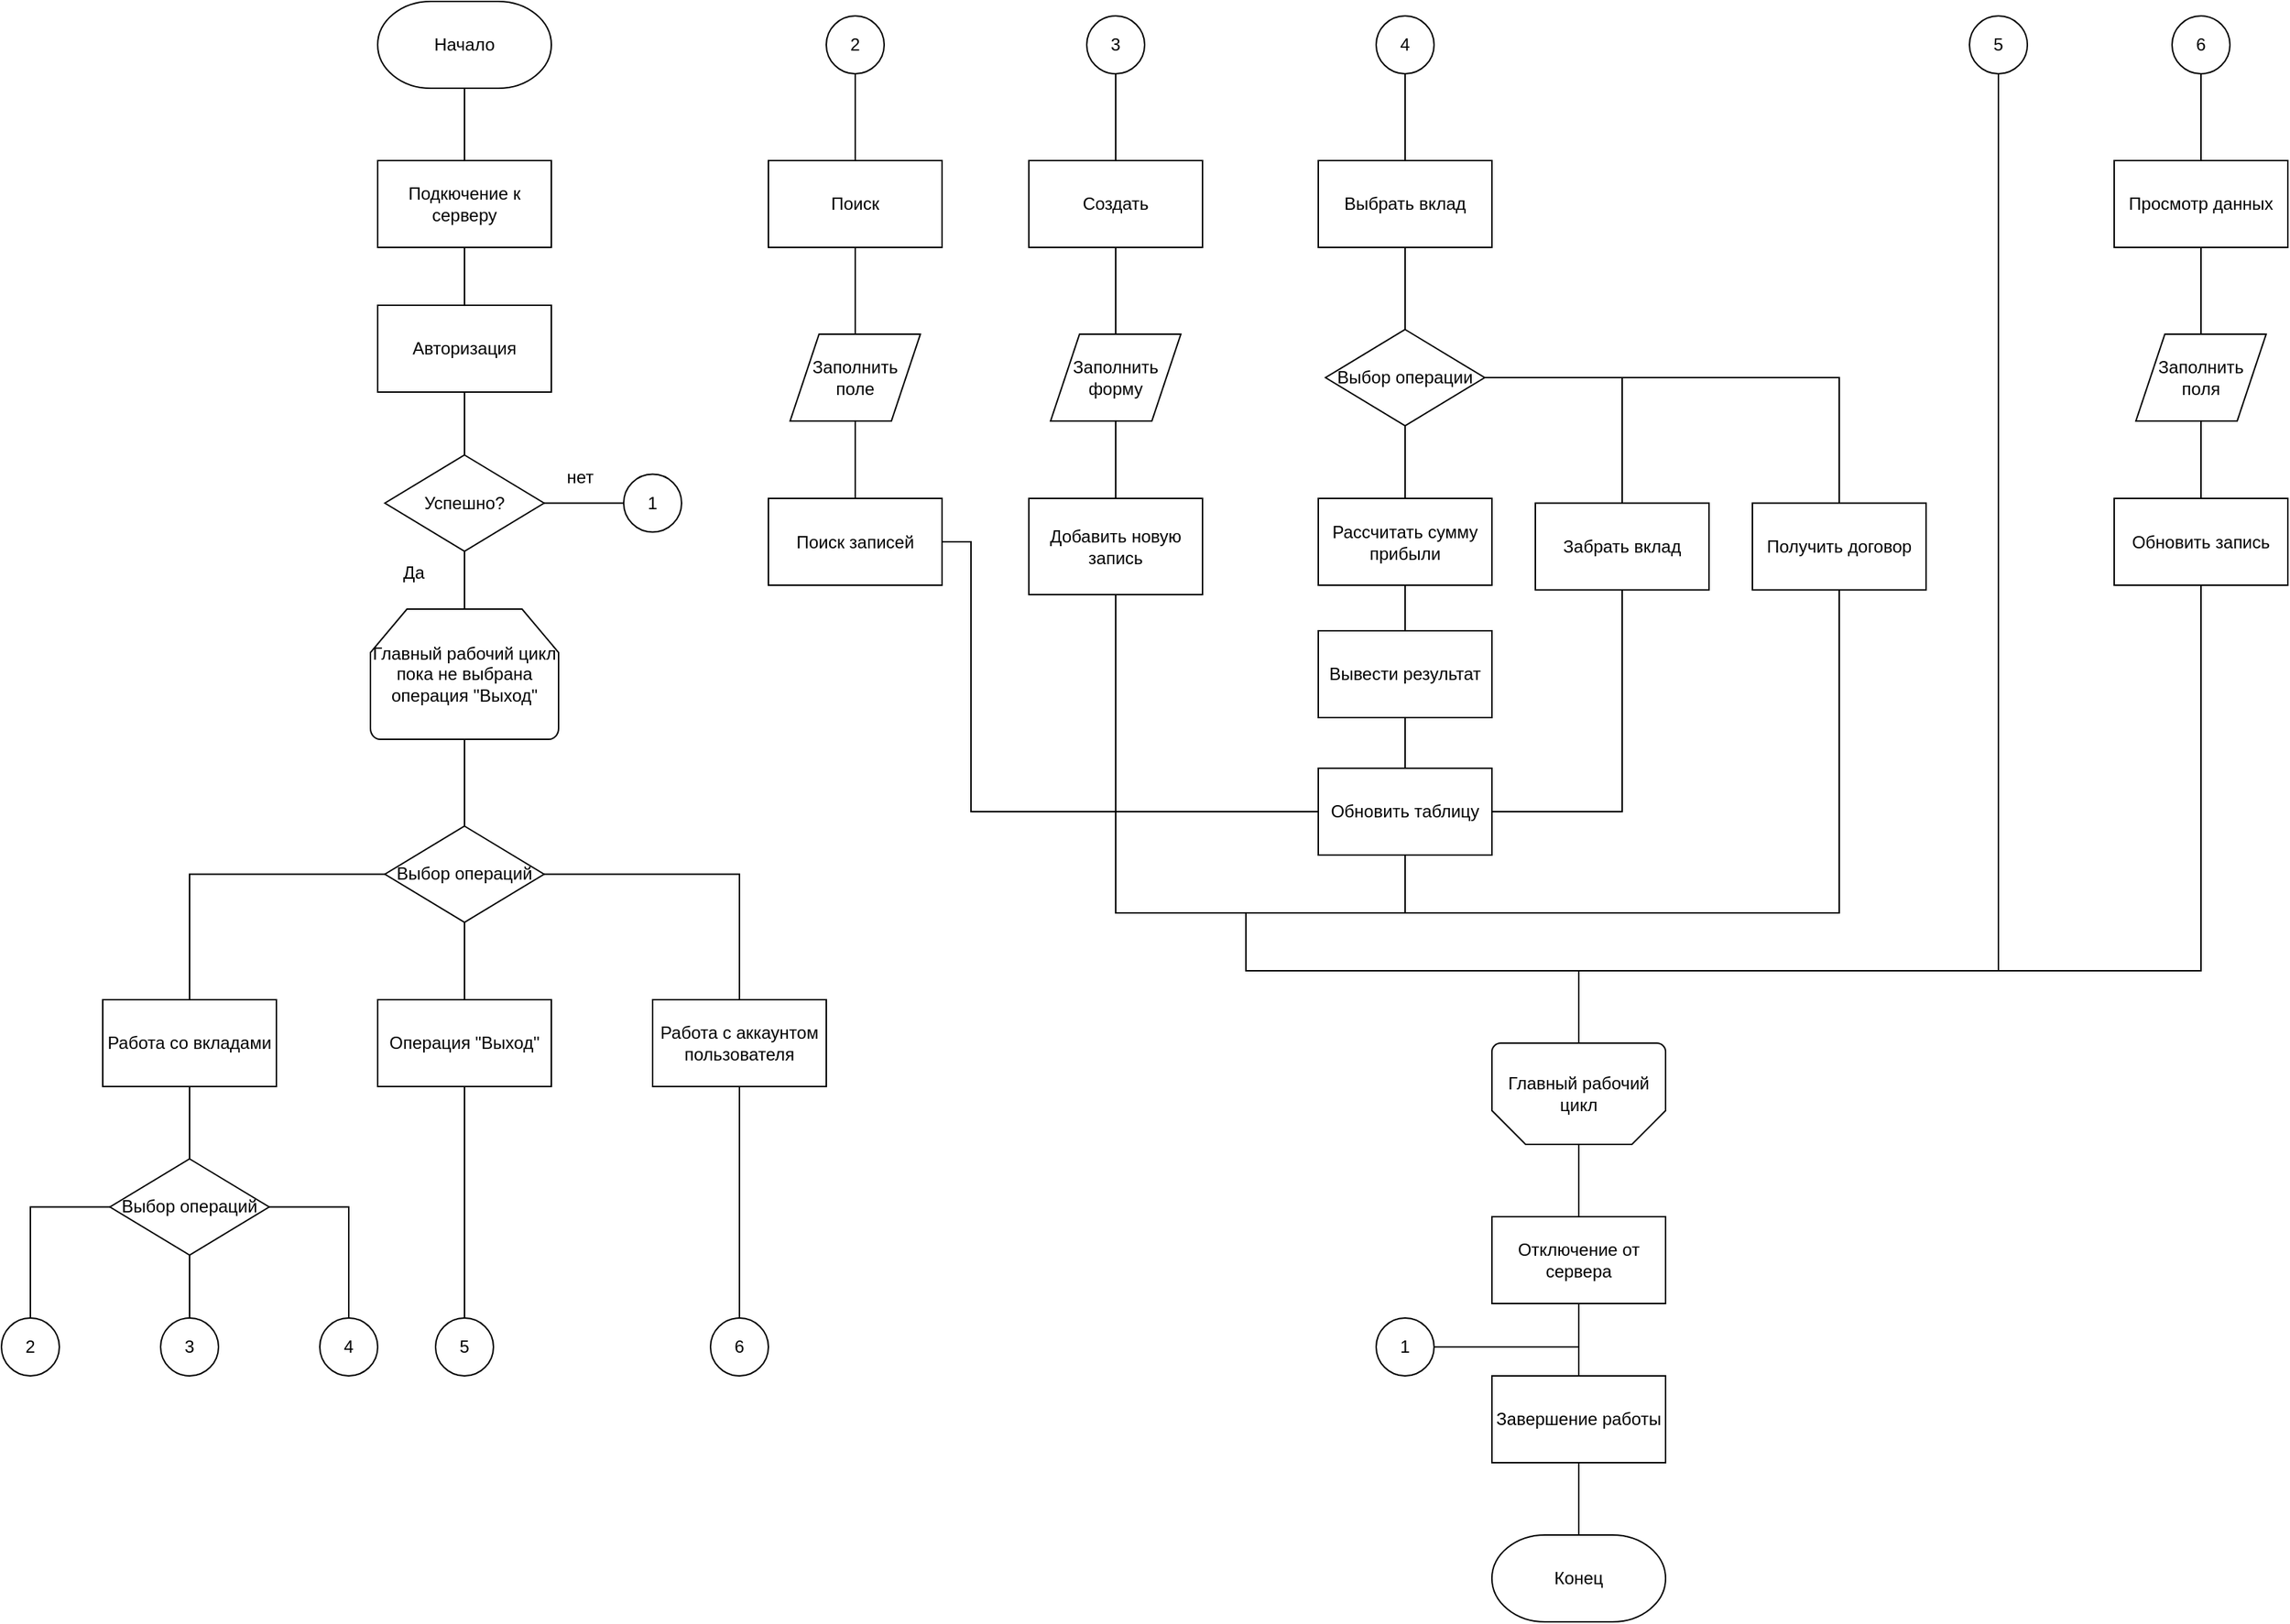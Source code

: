 <mxfile version="15.7.3" type="device"><diagram id="pe-Z2lfPlwmbZXdB4k7I" name="Страница 1"><mxGraphModel dx="3908" dy="2456" grid="1" gridSize="10" guides="1" tooltips="1" connect="1" arrows="1" fold="1" page="1" pageScale="1" pageWidth="1654" pageHeight="1169" math="0" shadow="0"><root><mxCell id="0"/><mxCell id="1" parent="0"/><mxCell id="pUmPB44v5K25WjkMIsl5-36" style="edgeStyle=orthogonalEdgeStyle;rounded=0;orthogonalLoop=1;jettySize=auto;html=1;entryX=0.5;entryY=0;entryDx=0;entryDy=0;endArrow=none;endFill=0;" edge="1" parent="1" source="pUmPB44v5K25WjkMIsl5-16" target="pUmPB44v5K25WjkMIsl5-17"><mxGeometry relative="1" as="geometry"/></mxCell><mxCell id="pUmPB44v5K25WjkMIsl5-16" value="Начало" style="strokeWidth=1;html=1;shape=mxgraph.flowchart.terminator;whiteSpace=wrap;" vertex="1" parent="1"><mxGeometry x="290" y="20" width="120" height="60" as="geometry"/></mxCell><mxCell id="pUmPB44v5K25WjkMIsl5-37" style="edgeStyle=orthogonalEdgeStyle;rounded=0;orthogonalLoop=1;jettySize=auto;html=1;entryX=0.5;entryY=0;entryDx=0;entryDy=0;endArrow=none;endFill=0;" edge="1" parent="1" source="pUmPB44v5K25WjkMIsl5-17" target="pUmPB44v5K25WjkMIsl5-18"><mxGeometry relative="1" as="geometry"/></mxCell><mxCell id="pUmPB44v5K25WjkMIsl5-17" value="Подкючение к серверу" style="rounded=0;whiteSpace=wrap;html=1;" vertex="1" parent="1"><mxGeometry x="290" y="130" width="120" height="60" as="geometry"/></mxCell><mxCell id="pUmPB44v5K25WjkMIsl5-38" style="edgeStyle=orthogonalEdgeStyle;rounded=0;orthogonalLoop=1;jettySize=auto;html=1;entryX=0.5;entryY=0;entryDx=0;entryDy=0;endArrow=none;endFill=0;" edge="1" parent="1" source="pUmPB44v5K25WjkMIsl5-18" target="pUmPB44v5K25WjkMIsl5-19"><mxGeometry relative="1" as="geometry"/></mxCell><mxCell id="pUmPB44v5K25WjkMIsl5-18" value="Авторизация" style="rounded=0;whiteSpace=wrap;html=1;" vertex="1" parent="1"><mxGeometry x="290" y="230" width="120" height="60" as="geometry"/></mxCell><mxCell id="pUmPB44v5K25WjkMIsl5-39" style="edgeStyle=orthogonalEdgeStyle;rounded=0;orthogonalLoop=1;jettySize=auto;html=1;entryX=0.5;entryY=0;entryDx=0;entryDy=0;entryPerimeter=0;endArrow=none;endFill=0;" edge="1" parent="1" source="pUmPB44v5K25WjkMIsl5-19" target="pUmPB44v5K25WjkMIsl5-25"><mxGeometry relative="1" as="geometry"/></mxCell><mxCell id="pUmPB44v5K25WjkMIsl5-19" value="Успешно?" style="rhombus;whiteSpace=wrap;html=1;strokeWidth=1;" vertex="1" parent="1"><mxGeometry x="295" y="333.5" width="110" height="66.5" as="geometry"/></mxCell><mxCell id="pUmPB44v5K25WjkMIsl5-23" value="1" style="ellipse;whiteSpace=wrap;html=1;aspect=fixed;strokeWidth=1;" vertex="1" parent="1"><mxGeometry x="460" y="346.75" width="40" height="40" as="geometry"/></mxCell><mxCell id="pUmPB44v5K25WjkMIsl5-24" value="" style="endArrow=none;html=1;rounded=0;entryX=0;entryY=0.5;entryDx=0;entryDy=0;exitX=1;exitY=0.5;exitDx=0;exitDy=0;" edge="1" parent="1" source="pUmPB44v5K25WjkMIsl5-19" target="pUmPB44v5K25WjkMIsl5-23"><mxGeometry width="50" height="50" relative="1" as="geometry"><mxPoint x="440" y="280" as="sourcePoint"/><mxPoint x="490" y="230" as="targetPoint"/></mxGeometry></mxCell><mxCell id="pUmPB44v5K25WjkMIsl5-40" style="edgeStyle=orthogonalEdgeStyle;rounded=0;orthogonalLoop=1;jettySize=auto;html=1;entryX=0.5;entryY=0;entryDx=0;entryDy=0;endArrow=none;endFill=0;" edge="1" parent="1" source="pUmPB44v5K25WjkMIsl5-25" target="pUmPB44v5K25WjkMIsl5-27"><mxGeometry relative="1" as="geometry"/></mxCell><mxCell id="pUmPB44v5K25WjkMIsl5-25" value="Главный рабочий цикл пока не выбрана операция &quot;Выход&quot;" style="strokeWidth=1;html=1;shape=mxgraph.flowchart.loop_limit;whiteSpace=wrap;" vertex="1" parent="1"><mxGeometry x="285" y="440" width="130" height="90" as="geometry"/></mxCell><mxCell id="pUmPB44v5K25WjkMIsl5-41" style="edgeStyle=orthogonalEdgeStyle;rounded=0;orthogonalLoop=1;jettySize=auto;html=1;entryX=0.5;entryY=0;entryDx=0;entryDy=0;endArrow=none;endFill=0;" edge="1" parent="1" source="pUmPB44v5K25WjkMIsl5-27" target="pUmPB44v5K25WjkMIsl5-29"><mxGeometry relative="1" as="geometry"/></mxCell><mxCell id="pUmPB44v5K25WjkMIsl5-42" style="edgeStyle=orthogonalEdgeStyle;rounded=0;orthogonalLoop=1;jettySize=auto;html=1;entryX=0.5;entryY=0;entryDx=0;entryDy=0;endArrow=none;endFill=0;" edge="1" parent="1" source="pUmPB44v5K25WjkMIsl5-27" target="pUmPB44v5K25WjkMIsl5-28"><mxGeometry relative="1" as="geometry"/></mxCell><mxCell id="pUmPB44v5K25WjkMIsl5-43" style="edgeStyle=orthogonalEdgeStyle;rounded=0;orthogonalLoop=1;jettySize=auto;html=1;endArrow=none;endFill=0;" edge="1" parent="1" source="pUmPB44v5K25WjkMIsl5-27" target="pUmPB44v5K25WjkMIsl5-30"><mxGeometry relative="1" as="geometry"/></mxCell><mxCell id="pUmPB44v5K25WjkMIsl5-27" value="Выбор операций" style="rhombus;whiteSpace=wrap;html=1;strokeWidth=1;" vertex="1" parent="1"><mxGeometry x="295" y="590" width="110" height="66.5" as="geometry"/></mxCell><mxCell id="pUmPB44v5K25WjkMIsl5-44" style="edgeStyle=orthogonalEdgeStyle;rounded=0;orthogonalLoop=1;jettySize=auto;html=1;entryX=0.5;entryY=0;entryDx=0;entryDy=0;endArrow=none;endFill=0;" edge="1" parent="1" source="pUmPB44v5K25WjkMIsl5-28" target="pUmPB44v5K25WjkMIsl5-31"><mxGeometry relative="1" as="geometry"/></mxCell><mxCell id="pUmPB44v5K25WjkMIsl5-28" value="Работа со вкладами" style="rounded=0;whiteSpace=wrap;html=1;" vertex="1" parent="1"><mxGeometry x="100" y="710" width="120" height="60" as="geometry"/></mxCell><mxCell id="pUmPB44v5K25WjkMIsl5-47" style="edgeStyle=orthogonalEdgeStyle;rounded=0;orthogonalLoop=1;jettySize=auto;html=1;entryX=0.5;entryY=0;entryDx=0;entryDy=0;endArrow=none;endFill=0;" edge="1" parent="1" source="pUmPB44v5K25WjkMIsl5-29" target="pUmPB44v5K25WjkMIsl5-34"><mxGeometry relative="1" as="geometry"/></mxCell><mxCell id="pUmPB44v5K25WjkMIsl5-29" value="Операция &quot;Выход&quot;" style="rounded=0;whiteSpace=wrap;html=1;" vertex="1" parent="1"><mxGeometry x="290" y="710" width="120" height="60" as="geometry"/></mxCell><mxCell id="pUmPB44v5K25WjkMIsl5-48" style="edgeStyle=orthogonalEdgeStyle;rounded=0;orthogonalLoop=1;jettySize=auto;html=1;entryX=0.5;entryY=0;entryDx=0;entryDy=0;endArrow=none;endFill=0;" edge="1" parent="1" source="pUmPB44v5K25WjkMIsl5-30" target="pUmPB44v5K25WjkMIsl5-35"><mxGeometry relative="1" as="geometry"/></mxCell><mxCell id="pUmPB44v5K25WjkMIsl5-30" value="Работа с аккаунтом пользователя" style="rounded=0;whiteSpace=wrap;html=1;" vertex="1" parent="1"><mxGeometry x="480" y="710" width="120" height="60" as="geometry"/></mxCell><mxCell id="pUmPB44v5K25WjkMIsl5-45" style="edgeStyle=orthogonalEdgeStyle;rounded=0;orthogonalLoop=1;jettySize=auto;html=1;entryX=0.5;entryY=0;entryDx=0;entryDy=0;endArrow=none;endFill=0;" edge="1" parent="1" source="pUmPB44v5K25WjkMIsl5-31" target="pUmPB44v5K25WjkMIsl5-33"><mxGeometry relative="1" as="geometry"/></mxCell><mxCell id="pUmPB44v5K25WjkMIsl5-46" style="edgeStyle=orthogonalEdgeStyle;rounded=0;orthogonalLoop=1;jettySize=auto;html=1;entryX=0.5;entryY=0;entryDx=0;entryDy=0;endArrow=none;endFill=0;" edge="1" parent="1" source="pUmPB44v5K25WjkMIsl5-31" target="pUmPB44v5K25WjkMIsl5-32"><mxGeometry relative="1" as="geometry"/></mxCell><mxCell id="pUmPB44v5K25WjkMIsl5-52" style="edgeStyle=orthogonalEdgeStyle;rounded=0;orthogonalLoop=1;jettySize=auto;html=1;entryX=0.5;entryY=0;entryDx=0;entryDy=0;endArrow=none;endFill=0;" edge="1" parent="1" source="pUmPB44v5K25WjkMIsl5-31" target="pUmPB44v5K25WjkMIsl5-51"><mxGeometry relative="1" as="geometry"/></mxCell><mxCell id="pUmPB44v5K25WjkMIsl5-31" value="Выбор операций" style="rhombus;whiteSpace=wrap;html=1;strokeWidth=1;" vertex="1" parent="1"><mxGeometry x="105" y="820" width="110" height="66.5" as="geometry"/></mxCell><mxCell id="pUmPB44v5K25WjkMIsl5-32" value="2" style="ellipse;whiteSpace=wrap;html=1;aspect=fixed;strokeWidth=1;" vertex="1" parent="1"><mxGeometry x="30" y="930" width="40" height="40" as="geometry"/></mxCell><mxCell id="pUmPB44v5K25WjkMIsl5-33" value="3" style="ellipse;whiteSpace=wrap;html=1;aspect=fixed;strokeWidth=1;" vertex="1" parent="1"><mxGeometry x="140" y="930" width="40" height="40" as="geometry"/></mxCell><mxCell id="pUmPB44v5K25WjkMIsl5-34" value="5" style="ellipse;whiteSpace=wrap;html=1;aspect=fixed;strokeWidth=1;" vertex="1" parent="1"><mxGeometry x="330" y="930" width="40" height="40" as="geometry"/></mxCell><mxCell id="pUmPB44v5K25WjkMIsl5-35" value="6" style="ellipse;whiteSpace=wrap;html=1;aspect=fixed;strokeWidth=1;" vertex="1" parent="1"><mxGeometry x="520" y="930" width="40" height="40" as="geometry"/></mxCell><mxCell id="pUmPB44v5K25WjkMIsl5-49" value="Да" style="text;html=1;strokeColor=none;fillColor=none;align=center;verticalAlign=middle;whiteSpace=wrap;rounded=0;" vertex="1" parent="1"><mxGeometry x="285" y="400" width="60" height="30" as="geometry"/></mxCell><mxCell id="pUmPB44v5K25WjkMIsl5-50" value="нет" style="text;html=1;strokeColor=none;fillColor=none;align=center;verticalAlign=middle;whiteSpace=wrap;rounded=0;" vertex="1" parent="1"><mxGeometry x="400" y="333.5" width="60" height="30" as="geometry"/></mxCell><mxCell id="pUmPB44v5K25WjkMIsl5-51" value="4" style="ellipse;whiteSpace=wrap;html=1;aspect=fixed;strokeWidth=1;" vertex="1" parent="1"><mxGeometry x="250" y="930" width="40" height="40" as="geometry"/></mxCell><mxCell id="pUmPB44v5K25WjkMIsl5-61" style="edgeStyle=orthogonalEdgeStyle;rounded=0;orthogonalLoop=1;jettySize=auto;html=1;entryX=0.5;entryY=0;entryDx=0;entryDy=0;endArrow=none;endFill=0;" edge="1" parent="1" source="pUmPB44v5K25WjkMIsl5-53" target="pUmPB44v5K25WjkMIsl5-54"><mxGeometry relative="1" as="geometry"/></mxCell><mxCell id="pUmPB44v5K25WjkMIsl5-53" value="2" style="ellipse;whiteSpace=wrap;html=1;aspect=fixed;strokeWidth=1;" vertex="1" parent="1"><mxGeometry x="600" y="30" width="40" height="40" as="geometry"/></mxCell><mxCell id="pUmPB44v5K25WjkMIsl5-62" style="edgeStyle=orthogonalEdgeStyle;rounded=0;orthogonalLoop=1;jettySize=auto;html=1;entryX=0.5;entryY=0;entryDx=0;entryDy=0;endArrow=none;endFill=0;" edge="1" parent="1" source="pUmPB44v5K25WjkMIsl5-54" target="pUmPB44v5K25WjkMIsl5-55"><mxGeometry relative="1" as="geometry"/></mxCell><mxCell id="pUmPB44v5K25WjkMIsl5-54" value="Поиск" style="rounded=0;whiteSpace=wrap;html=1;" vertex="1" parent="1"><mxGeometry x="560" y="130" width="120" height="60" as="geometry"/></mxCell><mxCell id="pUmPB44v5K25WjkMIsl5-63" style="edgeStyle=orthogonalEdgeStyle;rounded=0;orthogonalLoop=1;jettySize=auto;html=1;endArrow=none;endFill=0;" edge="1" parent="1" source="pUmPB44v5K25WjkMIsl5-55" target="pUmPB44v5K25WjkMIsl5-56"><mxGeometry relative="1" as="geometry"/></mxCell><mxCell id="pUmPB44v5K25WjkMIsl5-55" value="Заполнить поле" style="shape=parallelogram;perimeter=parallelogramPerimeter;whiteSpace=wrap;html=1;fixedSize=1;strokeWidth=1;" vertex="1" parent="1"><mxGeometry x="575" y="250" width="90" height="60" as="geometry"/></mxCell><mxCell id="pUmPB44v5K25WjkMIsl5-78" style="edgeStyle=orthogonalEdgeStyle;rounded=0;orthogonalLoop=1;jettySize=auto;html=1;entryX=0;entryY=0.5;entryDx=0;entryDy=0;endArrow=none;endFill=0;" edge="1" parent="1" source="pUmPB44v5K25WjkMIsl5-56" target="pUmPB44v5K25WjkMIsl5-74"><mxGeometry relative="1" as="geometry"><Array as="points"><mxPoint x="700" y="580"/></Array></mxGeometry></mxCell><mxCell id="pUmPB44v5K25WjkMIsl5-56" value="Поиск записей" style="rounded=0;whiteSpace=wrap;html=1;" vertex="1" parent="1"><mxGeometry x="560" y="363.5" width="120" height="60" as="geometry"/></mxCell><mxCell id="pUmPB44v5K25WjkMIsl5-64" style="edgeStyle=orthogonalEdgeStyle;rounded=0;orthogonalLoop=1;jettySize=auto;html=1;entryX=0.5;entryY=0;entryDx=0;entryDy=0;endArrow=none;endFill=0;" edge="1" parent="1" source="pUmPB44v5K25WjkMIsl5-57" target="pUmPB44v5K25WjkMIsl5-58"><mxGeometry relative="1" as="geometry"/></mxCell><mxCell id="pUmPB44v5K25WjkMIsl5-57" value="3" style="ellipse;whiteSpace=wrap;html=1;aspect=fixed;strokeWidth=1;" vertex="1" parent="1"><mxGeometry x="780" y="30" width="40" height="40" as="geometry"/></mxCell><mxCell id="pUmPB44v5K25WjkMIsl5-65" style="edgeStyle=orthogonalEdgeStyle;rounded=0;orthogonalLoop=1;jettySize=auto;html=1;entryX=0.5;entryY=0;entryDx=0;entryDy=0;endArrow=none;endFill=0;" edge="1" parent="1" source="pUmPB44v5K25WjkMIsl5-58" target="pUmPB44v5K25WjkMIsl5-59"><mxGeometry relative="1" as="geometry"/></mxCell><mxCell id="pUmPB44v5K25WjkMIsl5-58" value="Создать" style="rounded=0;whiteSpace=wrap;html=1;" vertex="1" parent="1"><mxGeometry x="740" y="130" width="120" height="60" as="geometry"/></mxCell><mxCell id="pUmPB44v5K25WjkMIsl5-66" style="edgeStyle=orthogonalEdgeStyle;rounded=0;orthogonalLoop=1;jettySize=auto;html=1;endArrow=none;endFill=0;" edge="1" parent="1" source="pUmPB44v5K25WjkMIsl5-59" target="pUmPB44v5K25WjkMIsl5-60"><mxGeometry relative="1" as="geometry"/></mxCell><mxCell id="pUmPB44v5K25WjkMIsl5-59" value="Заполнить форму" style="shape=parallelogram;perimeter=parallelogramPerimeter;whiteSpace=wrap;html=1;fixedSize=1;strokeWidth=1;" vertex="1" parent="1"><mxGeometry x="755" y="250" width="90" height="60" as="geometry"/></mxCell><mxCell id="pUmPB44v5K25WjkMIsl5-85" style="edgeStyle=orthogonalEdgeStyle;rounded=0;orthogonalLoop=1;jettySize=auto;html=1;entryX=0.5;entryY=1;entryDx=0;entryDy=0;endArrow=none;endFill=0;" edge="1" parent="1" source="pUmPB44v5K25WjkMIsl5-60" target="pUmPB44v5K25WjkMIsl5-80"><mxGeometry relative="1" as="geometry"><Array as="points"><mxPoint x="900" y="650"/><mxPoint x="1470" y="650"/></Array></mxGeometry></mxCell><mxCell id="pUmPB44v5K25WjkMIsl5-60" value="Добавить новую запись" style="rounded=0;whiteSpace=wrap;html=1;" vertex="1" parent="1"><mxGeometry x="740" y="363.5" width="120" height="66.5" as="geometry"/></mxCell><mxCell id="pUmPB44v5K25WjkMIsl5-67" style="edgeStyle=orthogonalEdgeStyle;rounded=0;orthogonalLoop=1;jettySize=auto;html=1;entryX=0.5;entryY=0;entryDx=0;entryDy=0;endArrow=none;endFill=0;" edge="1" parent="1" source="pUmPB44v5K25WjkMIsl5-68" target="pUmPB44v5K25WjkMIsl5-69"><mxGeometry relative="1" as="geometry"/></mxCell><mxCell id="pUmPB44v5K25WjkMIsl5-68" value="4" style="ellipse;whiteSpace=wrap;html=1;aspect=fixed;strokeWidth=1;" vertex="1" parent="1"><mxGeometry x="980" y="30" width="40" height="40" as="geometry"/></mxCell><mxCell id="pUmPB44v5K25WjkMIsl5-71" style="edgeStyle=orthogonalEdgeStyle;rounded=0;orthogonalLoop=1;jettySize=auto;html=1;endArrow=none;endFill=0;" edge="1" parent="1" source="pUmPB44v5K25WjkMIsl5-69" target="pUmPB44v5K25WjkMIsl5-70"><mxGeometry relative="1" as="geometry"/></mxCell><mxCell id="pUmPB44v5K25WjkMIsl5-69" value="Выбрать вклад" style="rounded=0;whiteSpace=wrap;html=1;" vertex="1" parent="1"><mxGeometry x="940" y="130" width="120" height="60" as="geometry"/></mxCell><mxCell id="pUmPB44v5K25WjkMIsl5-75" style="edgeStyle=orthogonalEdgeStyle;rounded=0;orthogonalLoop=1;jettySize=auto;html=1;entryX=0.5;entryY=0;entryDx=0;entryDy=0;endArrow=none;endFill=0;" edge="1" parent="1" source="pUmPB44v5K25WjkMIsl5-70" target="pUmPB44v5K25WjkMIsl5-72"><mxGeometry relative="1" as="geometry"/></mxCell><mxCell id="pUmPB44v5K25WjkMIsl5-81" style="edgeStyle=orthogonalEdgeStyle;rounded=0;orthogonalLoop=1;jettySize=auto;html=1;entryX=0.5;entryY=0;entryDx=0;entryDy=0;endArrow=none;endFill=0;" edge="1" parent="1" source="pUmPB44v5K25WjkMIsl5-70" target="pUmPB44v5K25WjkMIsl5-79"><mxGeometry relative="1" as="geometry"/></mxCell><mxCell id="pUmPB44v5K25WjkMIsl5-83" style="edgeStyle=orthogonalEdgeStyle;rounded=0;orthogonalLoop=1;jettySize=auto;html=1;entryX=0.5;entryY=0;entryDx=0;entryDy=0;endArrow=none;endFill=0;" edge="1" parent="1" source="pUmPB44v5K25WjkMIsl5-70" target="pUmPB44v5K25WjkMIsl5-80"><mxGeometry relative="1" as="geometry"/></mxCell><mxCell id="pUmPB44v5K25WjkMIsl5-70" value="Выбор операции" style="rhombus;whiteSpace=wrap;html=1;strokeWidth=1;" vertex="1" parent="1"><mxGeometry x="945" y="246.75" width="110" height="66.5" as="geometry"/></mxCell><mxCell id="pUmPB44v5K25WjkMIsl5-76" style="edgeStyle=orthogonalEdgeStyle;rounded=0;orthogonalLoop=1;jettySize=auto;html=1;entryX=0.5;entryY=0;entryDx=0;entryDy=0;endArrow=none;endFill=0;" edge="1" parent="1" source="pUmPB44v5K25WjkMIsl5-72" target="pUmPB44v5K25WjkMIsl5-73"><mxGeometry relative="1" as="geometry"/></mxCell><mxCell id="pUmPB44v5K25WjkMIsl5-72" value="Рассчитать сумму прибыли" style="rounded=0;whiteSpace=wrap;html=1;" vertex="1" parent="1"><mxGeometry x="940" y="363.5" width="120" height="60" as="geometry"/></mxCell><mxCell id="pUmPB44v5K25WjkMIsl5-77" style="edgeStyle=orthogonalEdgeStyle;rounded=0;orthogonalLoop=1;jettySize=auto;html=1;endArrow=none;endFill=0;" edge="1" parent="1" source="pUmPB44v5K25WjkMIsl5-73" target="pUmPB44v5K25WjkMIsl5-74"><mxGeometry relative="1" as="geometry"/></mxCell><mxCell id="pUmPB44v5K25WjkMIsl5-73" value="Вывести результат" style="rounded=0;whiteSpace=wrap;html=1;" vertex="1" parent="1"><mxGeometry x="940" y="455" width="120" height="60" as="geometry"/></mxCell><mxCell id="pUmPB44v5K25WjkMIsl5-86" style="edgeStyle=orthogonalEdgeStyle;rounded=0;orthogonalLoop=1;jettySize=auto;html=1;endArrow=none;endFill=0;" edge="1" parent="1" source="pUmPB44v5K25WjkMIsl5-74"><mxGeometry relative="1" as="geometry"><mxPoint x="1000" y="650" as="targetPoint"/></mxGeometry></mxCell><mxCell id="pUmPB44v5K25WjkMIsl5-74" value="Обновить таблицу" style="rounded=0;whiteSpace=wrap;html=1;" vertex="1" parent="1"><mxGeometry x="940" y="550" width="120" height="60" as="geometry"/></mxCell><mxCell id="pUmPB44v5K25WjkMIsl5-84" style="edgeStyle=orthogonalEdgeStyle;rounded=0;orthogonalLoop=1;jettySize=auto;html=1;entryX=1;entryY=0.5;entryDx=0;entryDy=0;endArrow=none;endFill=0;exitX=0.5;exitY=1;exitDx=0;exitDy=0;" edge="1" parent="1" source="pUmPB44v5K25WjkMIsl5-79" target="pUmPB44v5K25WjkMIsl5-74"><mxGeometry relative="1" as="geometry"><Array as="points"><mxPoint x="1150" y="580"/></Array></mxGeometry></mxCell><mxCell id="pUmPB44v5K25WjkMIsl5-79" value="Забрать вклад" style="rounded=0;whiteSpace=wrap;html=1;" vertex="1" parent="1"><mxGeometry x="1090" y="366.75" width="120" height="60" as="geometry"/></mxCell><mxCell id="pUmPB44v5K25WjkMIsl5-80" value="Получить договор" style="rounded=0;whiteSpace=wrap;html=1;" vertex="1" parent="1"><mxGeometry x="1240" y="366.75" width="120" height="60" as="geometry"/></mxCell><mxCell id="pUmPB44v5K25WjkMIsl5-97" style="edgeStyle=orthogonalEdgeStyle;rounded=0;orthogonalLoop=1;jettySize=auto;html=1;endArrow=none;endFill=0;" edge="1" parent="1" source="pUmPB44v5K25WjkMIsl5-87"><mxGeometry relative="1" as="geometry"><mxPoint x="1410" y="690" as="targetPoint"/></mxGeometry></mxCell><mxCell id="pUmPB44v5K25WjkMIsl5-87" value="5" style="ellipse;whiteSpace=wrap;html=1;aspect=fixed;strokeWidth=1;" vertex="1" parent="1"><mxGeometry x="1390" y="30" width="40" height="40" as="geometry"/></mxCell><mxCell id="pUmPB44v5K25WjkMIsl5-89" style="edgeStyle=orthogonalEdgeStyle;rounded=0;orthogonalLoop=1;jettySize=auto;html=1;entryX=0.5;entryY=0;entryDx=0;entryDy=0;endArrow=none;endFill=0;" edge="1" parent="1" source="pUmPB44v5K25WjkMIsl5-90" target="pUmPB44v5K25WjkMIsl5-92"><mxGeometry relative="1" as="geometry"/></mxCell><mxCell id="pUmPB44v5K25WjkMIsl5-90" value="6" style="ellipse;whiteSpace=wrap;html=1;aspect=fixed;strokeWidth=1;" vertex="1" parent="1"><mxGeometry x="1530" y="30" width="40" height="40" as="geometry"/></mxCell><mxCell id="pUmPB44v5K25WjkMIsl5-91" style="edgeStyle=orthogonalEdgeStyle;rounded=0;orthogonalLoop=1;jettySize=auto;html=1;entryX=0.5;entryY=0;entryDx=0;entryDy=0;endArrow=none;endFill=0;" edge="1" parent="1" source="pUmPB44v5K25WjkMIsl5-92" target="pUmPB44v5K25WjkMIsl5-94"><mxGeometry relative="1" as="geometry"/></mxCell><mxCell id="pUmPB44v5K25WjkMIsl5-92" value="Просмотр данных" style="rounded=0;whiteSpace=wrap;html=1;" vertex="1" parent="1"><mxGeometry x="1490" y="130" width="120" height="60" as="geometry"/></mxCell><mxCell id="pUmPB44v5K25WjkMIsl5-93" style="edgeStyle=orthogonalEdgeStyle;rounded=0;orthogonalLoop=1;jettySize=auto;html=1;endArrow=none;endFill=0;" edge="1" parent="1" source="pUmPB44v5K25WjkMIsl5-94" target="pUmPB44v5K25WjkMIsl5-95"><mxGeometry relative="1" as="geometry"/></mxCell><mxCell id="pUmPB44v5K25WjkMIsl5-94" value="Заполнить поля" style="shape=parallelogram;perimeter=parallelogramPerimeter;whiteSpace=wrap;html=1;fixedSize=1;strokeWidth=1;" vertex="1" parent="1"><mxGeometry x="1505" y="250" width="90" height="60" as="geometry"/></mxCell><mxCell id="pUmPB44v5K25WjkMIsl5-96" style="edgeStyle=orthogonalEdgeStyle;rounded=0;orthogonalLoop=1;jettySize=auto;html=1;endArrow=none;endFill=0;" edge="1" parent="1" source="pUmPB44v5K25WjkMIsl5-95"><mxGeometry relative="1" as="geometry"><mxPoint x="890" y="650" as="targetPoint"/><Array as="points"><mxPoint x="1550" y="690"/><mxPoint x="890" y="690"/></Array></mxGeometry></mxCell><mxCell id="pUmPB44v5K25WjkMIsl5-95" value="Обновить запись" style="rounded=0;whiteSpace=wrap;html=1;" vertex="1" parent="1"><mxGeometry x="1490" y="363.5" width="120" height="60" as="geometry"/></mxCell><mxCell id="pUmPB44v5K25WjkMIsl5-104" style="edgeStyle=orthogonalEdgeStyle;rounded=0;orthogonalLoop=1;jettySize=auto;html=1;endArrow=none;endFill=0;" edge="1" parent="1" source="pUmPB44v5K25WjkMIsl5-100"><mxGeometry relative="1" as="geometry"><mxPoint x="1120" y="690" as="targetPoint"/></mxGeometry></mxCell><mxCell id="pUmPB44v5K25WjkMIsl5-105" style="edgeStyle=orthogonalEdgeStyle;rounded=0;orthogonalLoop=1;jettySize=auto;html=1;entryX=0.5;entryY=0;entryDx=0;entryDy=0;endArrow=none;endFill=0;" edge="1" parent="1" source="pUmPB44v5K25WjkMIsl5-100" target="pUmPB44v5K25WjkMIsl5-101"><mxGeometry relative="1" as="geometry"/></mxCell><mxCell id="pUmPB44v5K25WjkMIsl5-100" value="Главный рабочий цикл" style="strokeWidth=1;html=1;shape=mxgraph.flowchart.loop_limit;whiteSpace=wrap;flipV=1;" vertex="1" parent="1"><mxGeometry x="1060" y="740" width="120" height="70" as="geometry"/></mxCell><mxCell id="pUmPB44v5K25WjkMIsl5-106" style="edgeStyle=orthogonalEdgeStyle;rounded=0;orthogonalLoop=1;jettySize=auto;html=1;endArrow=none;endFill=0;" edge="1" parent="1" source="pUmPB44v5K25WjkMIsl5-101" target="pUmPB44v5K25WjkMIsl5-102"><mxGeometry relative="1" as="geometry"/></mxCell><mxCell id="pUmPB44v5K25WjkMIsl5-101" value="Отключение от сервера" style="rounded=0;whiteSpace=wrap;html=1;" vertex="1" parent="1"><mxGeometry x="1060" y="860" width="120" height="60" as="geometry"/></mxCell><mxCell id="pUmPB44v5K25WjkMIsl5-107" style="edgeStyle=orthogonalEdgeStyle;rounded=0;orthogonalLoop=1;jettySize=auto;html=1;endArrow=none;endFill=0;" edge="1" parent="1" source="pUmPB44v5K25WjkMIsl5-102" target="pUmPB44v5K25WjkMIsl5-103"><mxGeometry relative="1" as="geometry"/></mxCell><mxCell id="pUmPB44v5K25WjkMIsl5-102" value="Завершение работы" style="rounded=0;whiteSpace=wrap;html=1;" vertex="1" parent="1"><mxGeometry x="1060" y="970" width="120" height="60" as="geometry"/></mxCell><mxCell id="pUmPB44v5K25WjkMIsl5-103" value="Конец" style="strokeWidth=1;html=1;shape=mxgraph.flowchart.terminator;whiteSpace=wrap;" vertex="1" parent="1"><mxGeometry x="1060" y="1080" width="120" height="60" as="geometry"/></mxCell><mxCell id="pUmPB44v5K25WjkMIsl5-109" style="edgeStyle=orthogonalEdgeStyle;rounded=0;orthogonalLoop=1;jettySize=auto;html=1;endArrow=none;endFill=0;" edge="1" parent="1" source="pUmPB44v5K25WjkMIsl5-108"><mxGeometry relative="1" as="geometry"><mxPoint x="1120" y="950" as="targetPoint"/></mxGeometry></mxCell><mxCell id="pUmPB44v5K25WjkMIsl5-108" value="1" style="ellipse;whiteSpace=wrap;html=1;aspect=fixed;strokeWidth=1;" vertex="1" parent="1"><mxGeometry x="980" y="930" width="40" height="40" as="geometry"/></mxCell></root></mxGraphModel></diagram></mxfile>